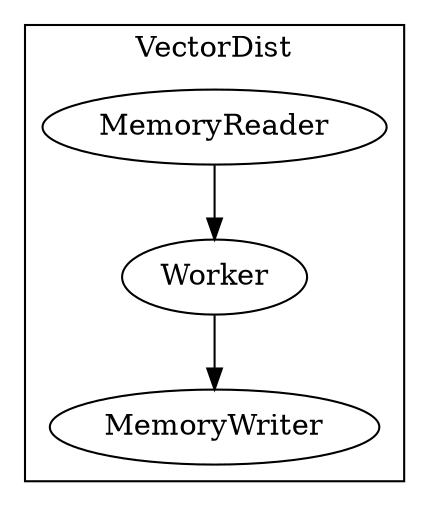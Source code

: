 digraph streamit {
subgraph cluster_node1 {
 label="VectorDist";
node2 [ label="MemoryReader" ]
node3 [ label="Worker" ]
node2 -> node3
node4 [ label="MemoryWriter" ]
node3 -> node4
}
}
